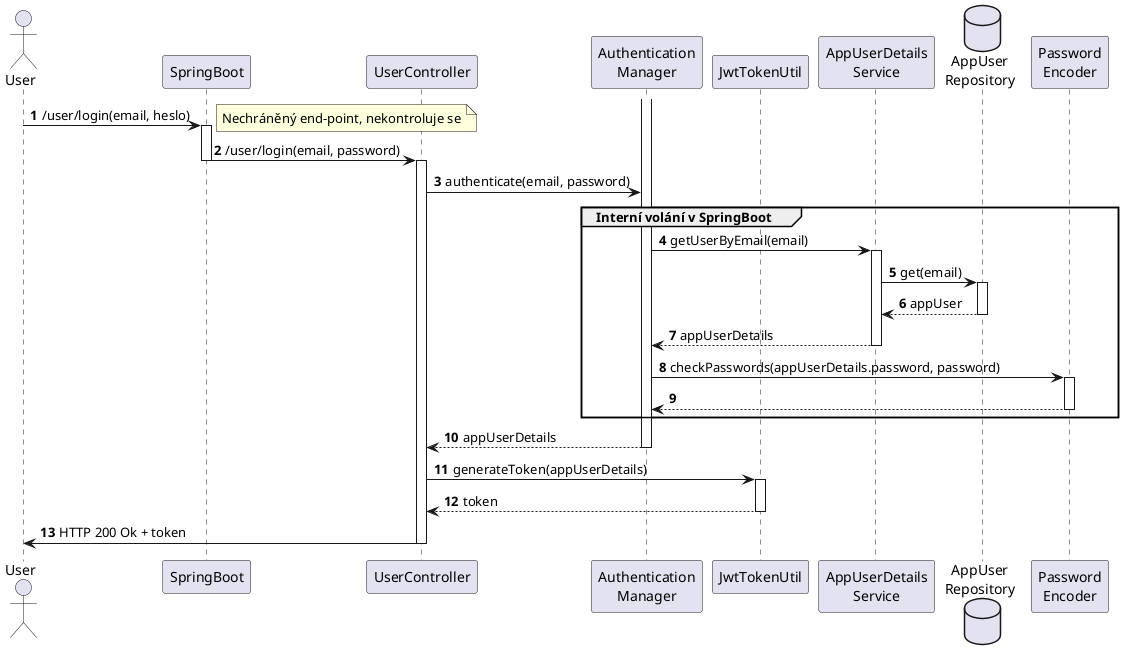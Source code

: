 @startuml
'https://plantuml.com/sequence-diagram

autonumber
actor User as u
participant "SpringBoot" as ss
participant UserController as uc
participant "Authentication\nManager" as am
participant JwtTokenUtil as t
participant "AppUserDetails\nService" as auds
database "AppUser\nRepository" as r
participant "Password\nEncoder" as pe


u -> ss : /user/login(email, heslo)
activate ss
note right: Nechráněný end-point, nekontroluje se
ss -> uc : /user/login(email, password)
deactivate ss
activate uc
uc -> am : authenticate(email, password)
group Interní volání v SpringBoot
am -> auds : getUserByEmail(email)
activate auds
auds -> r : get(email)
activate r
r --> auds: appUser
deactivate r
auds --> am : appUserDetails
deactivate auds
am -> pe : checkPasswords(appUserDetails.password, password)
activate pe
pe --> am
deactivate pe
end
activate am
am --> uc : appUserDetails
deactivate am
uc -> t : generateToken(appUserDetails)
activate t
t --> uc : token
deactivate t
uc -> u: HTTP 200 Ok + token
deactivate uc
@enduml
